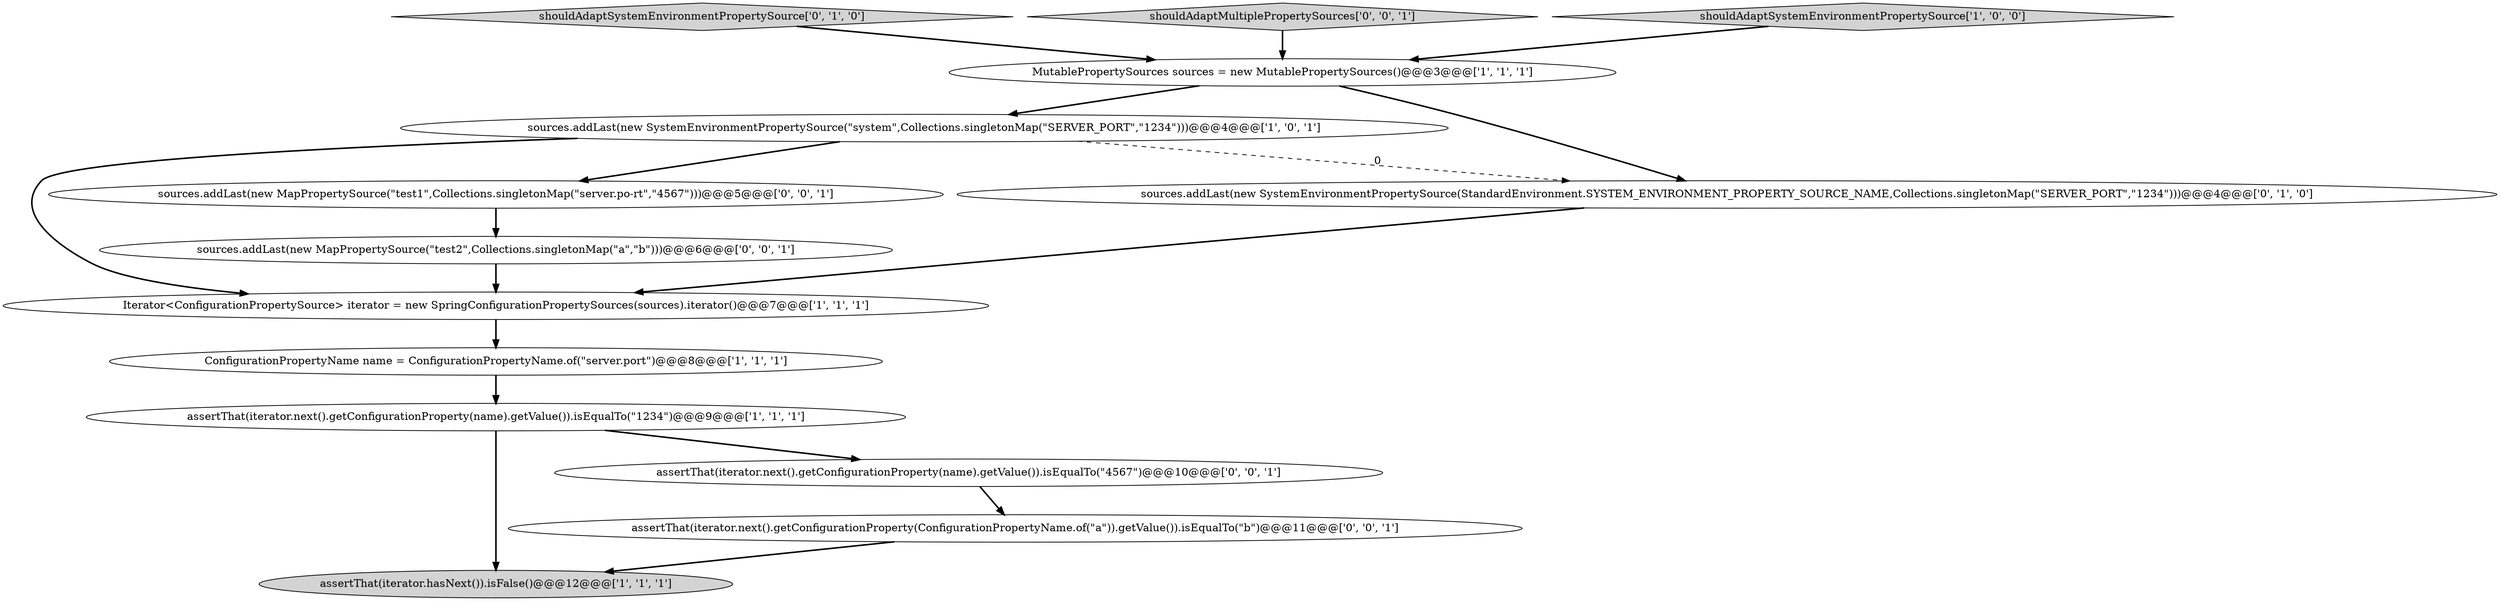 digraph {
4 [style = filled, label = "Iterator<ConfigurationPropertySource> iterator = new SpringConfigurationPropertySources(sources).iterator()@@@7@@@['1', '1', '1']", fillcolor = white, shape = ellipse image = "AAA0AAABBB1BBB"];
7 [style = filled, label = "shouldAdaptSystemEnvironmentPropertySource['0', '1', '0']", fillcolor = lightgray, shape = diamond image = "AAA0AAABBB2BBB"];
0 [style = filled, label = "assertThat(iterator.hasNext()).isFalse()@@@12@@@['1', '1', '1']", fillcolor = lightgray, shape = ellipse image = "AAA0AAABBB1BBB"];
5 [style = filled, label = "MutablePropertySources sources = new MutablePropertySources()@@@3@@@['1', '1', '1']", fillcolor = white, shape = ellipse image = "AAA0AAABBB1BBB"];
13 [style = filled, label = "sources.addLast(new MapPropertySource(\"test1\",Collections.singletonMap(\"server.po-rt\",\"4567\")))@@@5@@@['0', '0', '1']", fillcolor = white, shape = ellipse image = "AAA0AAABBB3BBB"];
12 [style = filled, label = "shouldAdaptMultiplePropertySources['0', '0', '1']", fillcolor = lightgray, shape = diamond image = "AAA0AAABBB3BBB"];
11 [style = filled, label = "assertThat(iterator.next().getConfigurationProperty(ConfigurationPropertyName.of(\"a\")).getValue()).isEqualTo(\"b\")@@@11@@@['0', '0', '1']", fillcolor = white, shape = ellipse image = "AAA0AAABBB3BBB"];
1 [style = filled, label = "sources.addLast(new SystemEnvironmentPropertySource(\"system\",Collections.singletonMap(\"SERVER_PORT\",\"1234\")))@@@4@@@['1', '0', '1']", fillcolor = white, shape = ellipse image = "AAA0AAABBB1BBB"];
9 [style = filled, label = "assertThat(iterator.next().getConfigurationProperty(name).getValue()).isEqualTo(\"4567\")@@@10@@@['0', '0', '1']", fillcolor = white, shape = ellipse image = "AAA0AAABBB3BBB"];
8 [style = filled, label = "sources.addLast(new SystemEnvironmentPropertySource(StandardEnvironment.SYSTEM_ENVIRONMENT_PROPERTY_SOURCE_NAME,Collections.singletonMap(\"SERVER_PORT\",\"1234\")))@@@4@@@['0', '1', '0']", fillcolor = white, shape = ellipse image = "AAA1AAABBB2BBB"];
3 [style = filled, label = "shouldAdaptSystemEnvironmentPropertySource['1', '0', '0']", fillcolor = lightgray, shape = diamond image = "AAA0AAABBB1BBB"];
6 [style = filled, label = "assertThat(iterator.next().getConfigurationProperty(name).getValue()).isEqualTo(\"1234\")@@@9@@@['1', '1', '1']", fillcolor = white, shape = ellipse image = "AAA0AAABBB1BBB"];
2 [style = filled, label = "ConfigurationPropertyName name = ConfigurationPropertyName.of(\"server.port\")@@@8@@@['1', '1', '1']", fillcolor = white, shape = ellipse image = "AAA0AAABBB1BBB"];
10 [style = filled, label = "sources.addLast(new MapPropertySource(\"test2\",Collections.singletonMap(\"a\",\"b\")))@@@6@@@['0', '0', '1']", fillcolor = white, shape = ellipse image = "AAA0AAABBB3BBB"];
2->6 [style = bold, label=""];
6->0 [style = bold, label=""];
7->5 [style = bold, label=""];
11->0 [style = bold, label=""];
12->5 [style = bold, label=""];
13->10 [style = bold, label=""];
5->8 [style = bold, label=""];
9->11 [style = bold, label=""];
10->4 [style = bold, label=""];
1->8 [style = dashed, label="0"];
8->4 [style = bold, label=""];
3->5 [style = bold, label=""];
4->2 [style = bold, label=""];
1->4 [style = bold, label=""];
1->13 [style = bold, label=""];
6->9 [style = bold, label=""];
5->1 [style = bold, label=""];
}
